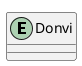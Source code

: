 @startuml ldm
!pragma layout smetana
left to right direction

entity Donvi
'Đã mô tả ở phần Dùng chung

@enduml

